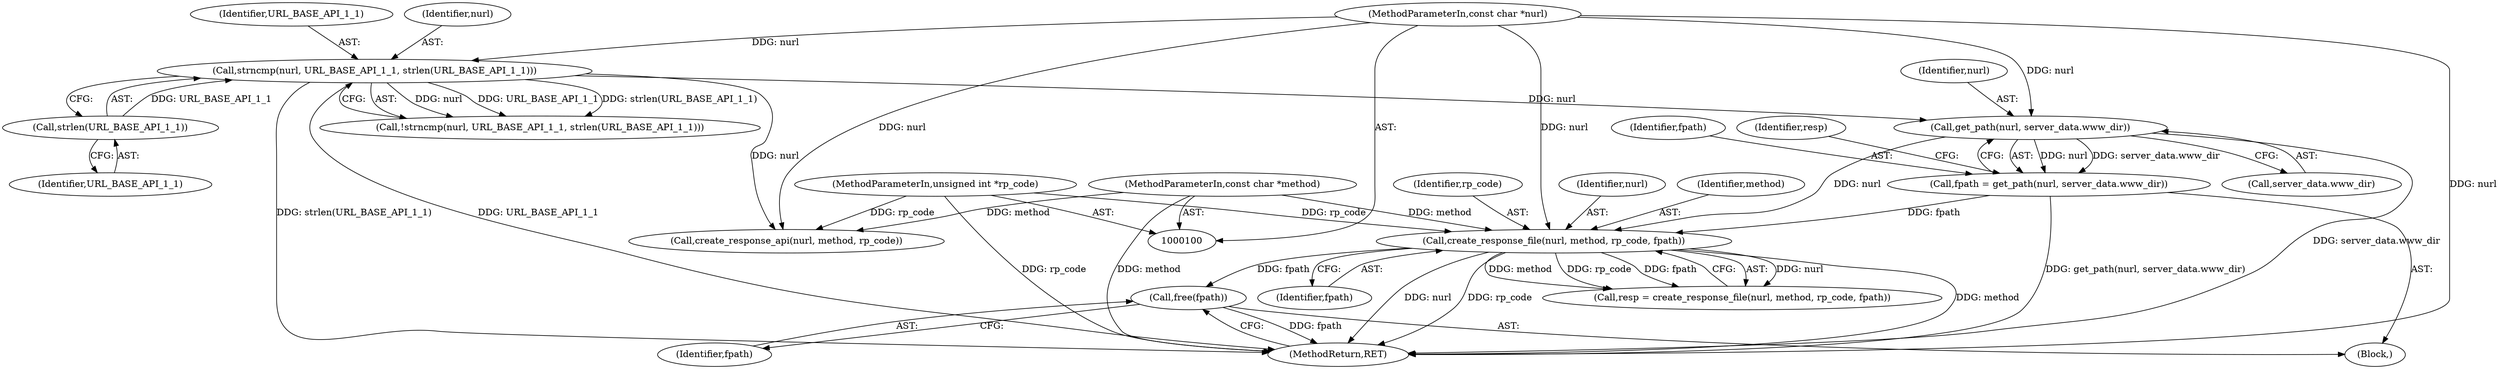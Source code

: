 digraph "1_wpitchoune_8b10426dcc0246c1712a99460dd470dcb1cc4d9c@API" {
"1000141" [label="(Call,free(fpath))"];
"1000136" [label="(Call,create_response_file(nurl, method, rp_code, fpath))"];
"1000129" [label="(Call,get_path(nurl, server_data.www_dir))"];
"1000113" [label="(Call,strncmp(nurl, URL_BASE_API_1_1, strlen(URL_BASE_API_1_1)))"];
"1000101" [label="(MethodParameterIn,const char *nurl)"];
"1000116" [label="(Call,strlen(URL_BASE_API_1_1))"];
"1000102" [label="(MethodParameterIn,const char *method)"];
"1000103" [label="(MethodParameterIn,unsigned int *rp_code)"];
"1000127" [label="(Call,fpath = get_path(nurl, server_data.www_dir))"];
"1000128" [label="(Identifier,fpath)"];
"1000135" [label="(Identifier,resp)"];
"1000142" [label="(Identifier,fpath)"];
"1000101" [label="(MethodParameterIn,const char *nurl)"];
"1000138" [label="(Identifier,method)"];
"1000112" [label="(Call,!strncmp(nurl, URL_BASE_API_1_1, strlen(URL_BASE_API_1_1)))"];
"1000117" [label="(Identifier,URL_BASE_API_1_1)"];
"1000139" [label="(Identifier,rp_code)"];
"1000113" [label="(Call,strncmp(nurl, URL_BASE_API_1_1, strlen(URL_BASE_API_1_1)))"];
"1000140" [label="(Identifier,fpath)"];
"1000131" [label="(Call,server_data.www_dir)"];
"1000143" [label="(MethodReturn,RET)"];
"1000116" [label="(Call,strlen(URL_BASE_API_1_1))"];
"1000137" [label="(Identifier,nurl)"];
"1000127" [label="(Call,fpath = get_path(nurl, server_data.www_dir))"];
"1000115" [label="(Identifier,URL_BASE_API_1_1)"];
"1000141" [label="(Call,free(fpath))"];
"1000121" [label="(Call,create_response_api(nurl, method, rp_code))"];
"1000114" [label="(Identifier,nurl)"];
"1000103" [label="(MethodParameterIn,unsigned int *rp_code)"];
"1000136" [label="(Call,create_response_file(nurl, method, rp_code, fpath))"];
"1000130" [label="(Identifier,nurl)"];
"1000126" [label="(Block,)"];
"1000129" [label="(Call,get_path(nurl, server_data.www_dir))"];
"1000134" [label="(Call,resp = create_response_file(nurl, method, rp_code, fpath))"];
"1000102" [label="(MethodParameterIn,const char *method)"];
"1000141" -> "1000126"  [label="AST: "];
"1000141" -> "1000142"  [label="CFG: "];
"1000142" -> "1000141"  [label="AST: "];
"1000143" -> "1000141"  [label="CFG: "];
"1000141" -> "1000143"  [label="DDG: fpath"];
"1000136" -> "1000141"  [label="DDG: fpath"];
"1000136" -> "1000134"  [label="AST: "];
"1000136" -> "1000140"  [label="CFG: "];
"1000137" -> "1000136"  [label="AST: "];
"1000138" -> "1000136"  [label="AST: "];
"1000139" -> "1000136"  [label="AST: "];
"1000140" -> "1000136"  [label="AST: "];
"1000134" -> "1000136"  [label="CFG: "];
"1000136" -> "1000143"  [label="DDG: method"];
"1000136" -> "1000143"  [label="DDG: nurl"];
"1000136" -> "1000143"  [label="DDG: rp_code"];
"1000136" -> "1000134"  [label="DDG: nurl"];
"1000136" -> "1000134"  [label="DDG: method"];
"1000136" -> "1000134"  [label="DDG: rp_code"];
"1000136" -> "1000134"  [label="DDG: fpath"];
"1000129" -> "1000136"  [label="DDG: nurl"];
"1000101" -> "1000136"  [label="DDG: nurl"];
"1000102" -> "1000136"  [label="DDG: method"];
"1000103" -> "1000136"  [label="DDG: rp_code"];
"1000127" -> "1000136"  [label="DDG: fpath"];
"1000129" -> "1000127"  [label="AST: "];
"1000129" -> "1000131"  [label="CFG: "];
"1000130" -> "1000129"  [label="AST: "];
"1000131" -> "1000129"  [label="AST: "];
"1000127" -> "1000129"  [label="CFG: "];
"1000129" -> "1000143"  [label="DDG: server_data.www_dir"];
"1000129" -> "1000127"  [label="DDG: nurl"];
"1000129" -> "1000127"  [label="DDG: server_data.www_dir"];
"1000113" -> "1000129"  [label="DDG: nurl"];
"1000101" -> "1000129"  [label="DDG: nurl"];
"1000113" -> "1000112"  [label="AST: "];
"1000113" -> "1000116"  [label="CFG: "];
"1000114" -> "1000113"  [label="AST: "];
"1000115" -> "1000113"  [label="AST: "];
"1000116" -> "1000113"  [label="AST: "];
"1000112" -> "1000113"  [label="CFG: "];
"1000113" -> "1000143"  [label="DDG: strlen(URL_BASE_API_1_1)"];
"1000113" -> "1000143"  [label="DDG: URL_BASE_API_1_1"];
"1000113" -> "1000112"  [label="DDG: nurl"];
"1000113" -> "1000112"  [label="DDG: URL_BASE_API_1_1"];
"1000113" -> "1000112"  [label="DDG: strlen(URL_BASE_API_1_1)"];
"1000101" -> "1000113"  [label="DDG: nurl"];
"1000116" -> "1000113"  [label="DDG: URL_BASE_API_1_1"];
"1000113" -> "1000121"  [label="DDG: nurl"];
"1000101" -> "1000100"  [label="AST: "];
"1000101" -> "1000143"  [label="DDG: nurl"];
"1000101" -> "1000121"  [label="DDG: nurl"];
"1000116" -> "1000117"  [label="CFG: "];
"1000117" -> "1000116"  [label="AST: "];
"1000102" -> "1000100"  [label="AST: "];
"1000102" -> "1000143"  [label="DDG: method"];
"1000102" -> "1000121"  [label="DDG: method"];
"1000103" -> "1000100"  [label="AST: "];
"1000103" -> "1000143"  [label="DDG: rp_code"];
"1000103" -> "1000121"  [label="DDG: rp_code"];
"1000127" -> "1000126"  [label="AST: "];
"1000128" -> "1000127"  [label="AST: "];
"1000135" -> "1000127"  [label="CFG: "];
"1000127" -> "1000143"  [label="DDG: get_path(nurl, server_data.www_dir)"];
}
